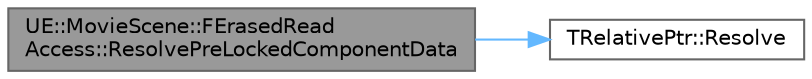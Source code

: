 digraph "UE::MovieScene::FErasedReadAccess::ResolvePreLockedComponentData"
{
 // INTERACTIVE_SVG=YES
 // LATEX_PDF_SIZE
  bgcolor="transparent";
  edge [fontname=Helvetica,fontsize=10,labelfontname=Helvetica,labelfontsize=10];
  node [fontname=Helvetica,fontsize=10,shape=box,height=0.2,width=0.4];
  rankdir="LR";
  Node1 [id="Node000001",label="UE::MovieScene::FErasedRead\lAccess::ResolvePreLockedComponentData",height=0.2,width=0.4,color="gray40", fillcolor="grey60", style="filled", fontcolor="black",tooltip=" "];
  Node1 -> Node2 [id="edge1_Node000001_Node000002",color="steelblue1",style="solid",tooltip=" "];
  Node2 [id="Node000002",label="TRelativePtr::Resolve",height=0.2,width=0.4,color="grey40", fillcolor="white", style="filled",URL="$dc/de3/structTRelativePtr.html#a11f0a95f55a7643e1c6fa103457cf4e6",tooltip=" "];
}

